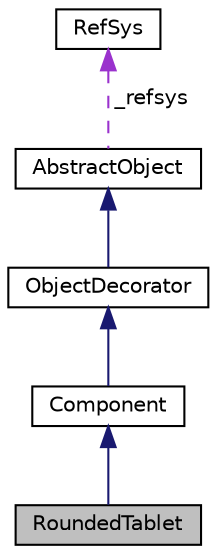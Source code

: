 digraph "RoundedTablet"
{
  edge [fontname="Helvetica",fontsize="10",labelfontname="Helvetica",labelfontsize="10"];
  node [fontname="Helvetica",fontsize="10",shape=record];
  Node4 [label="RoundedTablet",height=0.2,width=0.4,color="black", fillcolor="grey75", style="filled", fontcolor="black"];
  Node5 -> Node4 [dir="back",color="midnightblue",fontsize="10",style="solid",fontname="Helvetica"];
  Node5 [label="Component",height=0.2,width=0.4,color="black", fillcolor="white", style="filled",URL="$classComponent.html",tooltip="Component class. "];
  Node6 -> Node5 [dir="back",color="midnightblue",fontsize="10",style="solid",fontname="Helvetica"];
  Node6 [label="ObjectDecorator",height=0.2,width=0.4,color="black", fillcolor="white", style="filled",URL="$classObjectDecorator.html",tooltip="Abstract object decorator interface. "];
  Node7 -> Node6 [dir="back",color="midnightblue",fontsize="10",style="solid",fontname="Helvetica"];
  Node7 [label="AbstractObject",height=0.2,width=0.4,color="black", fillcolor="white", style="filled",URL="$classAbstractObject.html",tooltip="Abstract object interface. "];
  Node8 -> Node7 [dir="back",color="darkorchid3",fontsize="10",style="dashed",label=" _refsys" ,fontname="Helvetica"];
  Node8 [label="RefSys",height=0.2,width=0.4,color="black", fillcolor="white", style="filled",URL="$classRefSys.html",tooltip="3D point primitive object "];
}
